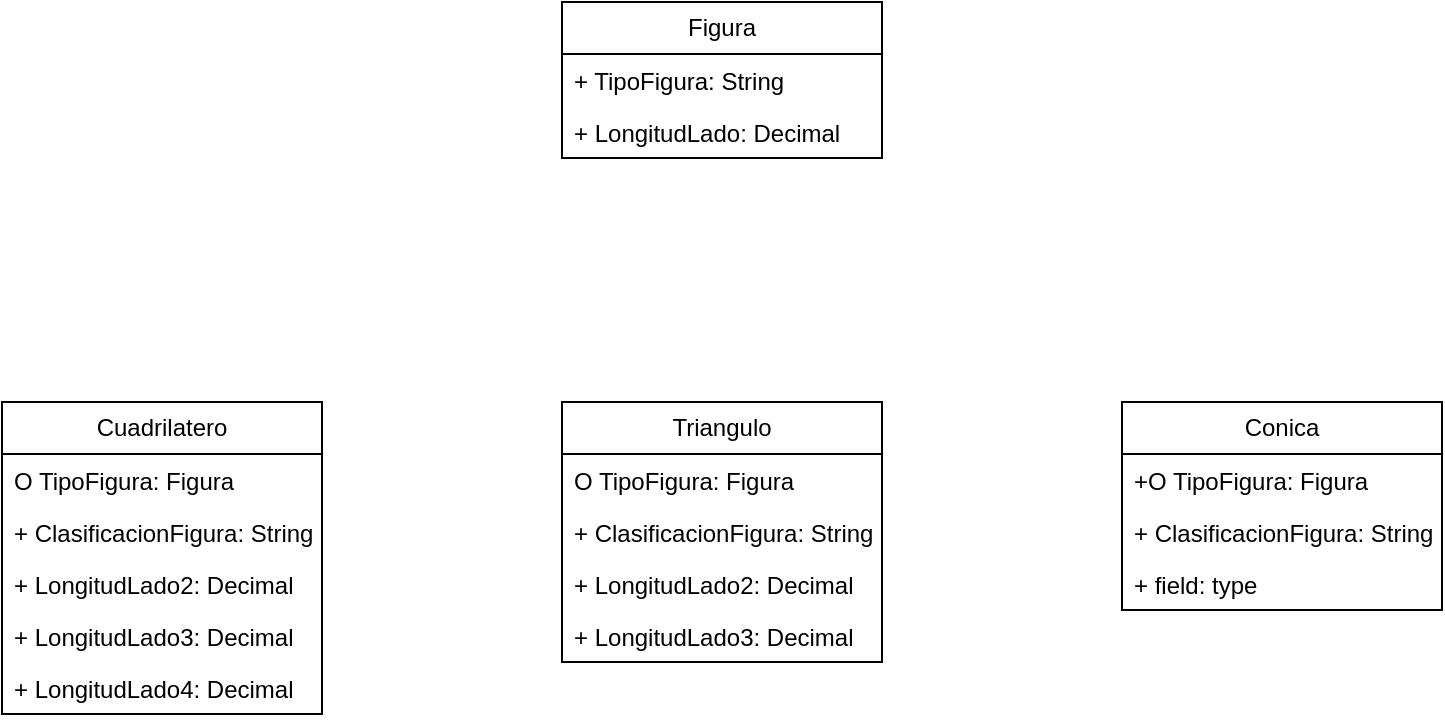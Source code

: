 <mxfile version="24.2.2" type="github">
  <diagram name="Page-1" id="c4acf3e9-155e-7222-9cf6-157b1a14988f">
    <mxGraphModel dx="1050" dy="564" grid="1" gridSize="10" guides="1" tooltips="1" connect="1" arrows="1" fold="1" page="1" pageScale="1" pageWidth="850" pageHeight="1100" background="none" math="0" shadow="0">
      <root>
        <mxCell id="0" />
        <mxCell id="1" parent="0" />
        <mxCell id="8RnnDRSXlexf_g840mKL-1" value="Figura" style="swimlane;fontStyle=0;childLayout=stackLayout;horizontal=1;startSize=26;fillColor=none;horizontalStack=0;resizeParent=1;resizeParentMax=0;resizeLast=0;collapsible=1;marginBottom=0;whiteSpace=wrap;html=1;" vertex="1" parent="1">
          <mxGeometry x="320" y="40" width="160" height="78" as="geometry" />
        </mxCell>
        <mxCell id="8RnnDRSXlexf_g840mKL-2" value="+ TipoFigura: String&lt;div&gt;&lt;br&gt;&lt;/div&gt;" style="text;strokeColor=none;fillColor=none;align=left;verticalAlign=top;spacingLeft=4;spacingRight=4;overflow=hidden;rotatable=0;points=[[0,0.5],[1,0.5]];portConstraint=eastwest;whiteSpace=wrap;html=1;" vertex="1" parent="8RnnDRSXlexf_g840mKL-1">
          <mxGeometry y="26" width="160" height="26" as="geometry" />
        </mxCell>
        <mxCell id="8RnnDRSXlexf_g840mKL-3" value="+ LongitudLado: Decimal" style="text;strokeColor=none;fillColor=none;align=left;verticalAlign=top;spacingLeft=4;spacingRight=4;overflow=hidden;rotatable=0;points=[[0,0.5],[1,0.5]];portConstraint=eastwest;whiteSpace=wrap;html=1;" vertex="1" parent="8RnnDRSXlexf_g840mKL-1">
          <mxGeometry y="52" width="160" height="26" as="geometry" />
        </mxCell>
        <mxCell id="8RnnDRSXlexf_g840mKL-14" value="Cuadrilatero" style="swimlane;fontStyle=0;childLayout=stackLayout;horizontal=1;startSize=26;fillColor=none;horizontalStack=0;resizeParent=1;resizeParentMax=0;resizeLast=0;collapsible=1;marginBottom=0;whiteSpace=wrap;html=1;" vertex="1" parent="1">
          <mxGeometry x="40" y="240" width="160" height="156" as="geometry" />
        </mxCell>
        <mxCell id="8RnnDRSXlexf_g840mKL-15" value="O TipoFigura: Figura" style="text;strokeColor=none;fillColor=none;align=left;verticalAlign=top;spacingLeft=4;spacingRight=4;overflow=hidden;rotatable=0;points=[[0,0.5],[1,0.5]];portConstraint=eastwest;whiteSpace=wrap;html=1;" vertex="1" parent="8RnnDRSXlexf_g840mKL-14">
          <mxGeometry y="26" width="160" height="26" as="geometry" />
        </mxCell>
        <mxCell id="8RnnDRSXlexf_g840mKL-26" value="+ ClasificacionFigura: String" style="text;strokeColor=none;fillColor=none;align=left;verticalAlign=top;spacingLeft=4;spacingRight=4;overflow=hidden;rotatable=0;points=[[0,0.5],[1,0.5]];portConstraint=eastwest;whiteSpace=wrap;html=1;" vertex="1" parent="8RnnDRSXlexf_g840mKL-14">
          <mxGeometry y="52" width="160" height="26" as="geometry" />
        </mxCell>
        <mxCell id="8RnnDRSXlexf_g840mKL-16" value="+ LongitudLado2: Decimal&lt;div&gt;&lt;br&gt;&lt;/div&gt;" style="text;strokeColor=none;fillColor=none;align=left;verticalAlign=top;spacingLeft=4;spacingRight=4;overflow=hidden;rotatable=0;points=[[0,0.5],[1,0.5]];portConstraint=eastwest;whiteSpace=wrap;html=1;" vertex="1" parent="8RnnDRSXlexf_g840mKL-14">
          <mxGeometry y="78" width="160" height="26" as="geometry" />
        </mxCell>
        <mxCell id="8RnnDRSXlexf_g840mKL-19" value="+ LongitudLado3: Decimal" style="text;strokeColor=none;fillColor=none;align=left;verticalAlign=top;spacingLeft=4;spacingRight=4;overflow=hidden;rotatable=0;points=[[0,0.5],[1,0.5]];portConstraint=eastwest;whiteSpace=wrap;html=1;" vertex="1" parent="8RnnDRSXlexf_g840mKL-14">
          <mxGeometry y="104" width="160" height="26" as="geometry" />
        </mxCell>
        <mxCell id="8RnnDRSXlexf_g840mKL-17" value="+ LongitudLado4: Decimal" style="text;strokeColor=none;fillColor=none;align=left;verticalAlign=top;spacingLeft=4;spacingRight=4;overflow=hidden;rotatable=0;points=[[0,0.5],[1,0.5]];portConstraint=eastwest;whiteSpace=wrap;html=1;" vertex="1" parent="8RnnDRSXlexf_g840mKL-14">
          <mxGeometry y="130" width="160" height="26" as="geometry" />
        </mxCell>
        <mxCell id="8RnnDRSXlexf_g840mKL-20" value="Triangulo" style="swimlane;fontStyle=0;childLayout=stackLayout;horizontal=1;startSize=26;fillColor=none;horizontalStack=0;resizeParent=1;resizeParentMax=0;resizeLast=0;collapsible=1;marginBottom=0;whiteSpace=wrap;html=1;" vertex="1" parent="1">
          <mxGeometry x="320" y="240" width="160" height="130" as="geometry" />
        </mxCell>
        <mxCell id="8RnnDRSXlexf_g840mKL-21" value="O TipoFigura: Figura" style="text;strokeColor=none;fillColor=none;align=left;verticalAlign=top;spacingLeft=4;spacingRight=4;overflow=hidden;rotatable=0;points=[[0,0.5],[1,0.5]];portConstraint=eastwest;whiteSpace=wrap;html=1;" vertex="1" parent="8RnnDRSXlexf_g840mKL-20">
          <mxGeometry y="26" width="160" height="26" as="geometry" />
        </mxCell>
        <mxCell id="8RnnDRSXlexf_g840mKL-22" value="+ ClasificacionFigura: String" style="text;strokeColor=none;fillColor=none;align=left;verticalAlign=top;spacingLeft=4;spacingRight=4;overflow=hidden;rotatable=0;points=[[0,0.5],[1,0.5]];portConstraint=eastwest;whiteSpace=wrap;html=1;" vertex="1" parent="8RnnDRSXlexf_g840mKL-20">
          <mxGeometry y="52" width="160" height="26" as="geometry" />
        </mxCell>
        <mxCell id="8RnnDRSXlexf_g840mKL-23" value="+ LongitudLado2: Decimal" style="text;strokeColor=none;fillColor=none;align=left;verticalAlign=top;spacingLeft=4;spacingRight=4;overflow=hidden;rotatable=0;points=[[0,0.5],[1,0.5]];portConstraint=eastwest;whiteSpace=wrap;html=1;" vertex="1" parent="8RnnDRSXlexf_g840mKL-20">
          <mxGeometry y="78" width="160" height="26" as="geometry" />
        </mxCell>
        <mxCell id="8RnnDRSXlexf_g840mKL-24" value="+ LongitudLado3: Decimal" style="text;strokeColor=none;fillColor=none;align=left;verticalAlign=top;spacingLeft=4;spacingRight=4;overflow=hidden;rotatable=0;points=[[0,0.5],[1,0.5]];portConstraint=eastwest;whiteSpace=wrap;html=1;" vertex="1" parent="8RnnDRSXlexf_g840mKL-20">
          <mxGeometry y="104" width="160" height="26" as="geometry" />
        </mxCell>
        <mxCell id="8RnnDRSXlexf_g840mKL-27" value="Conica" style="swimlane;fontStyle=0;childLayout=stackLayout;horizontal=1;startSize=26;fillColor=none;horizontalStack=0;resizeParent=1;resizeParentMax=0;resizeLast=0;collapsible=1;marginBottom=0;whiteSpace=wrap;html=1;" vertex="1" parent="1">
          <mxGeometry x="600" y="240" width="160" height="104" as="geometry" />
        </mxCell>
        <mxCell id="8RnnDRSXlexf_g840mKL-28" value="+O TipoFigura: Figura" style="text;strokeColor=none;fillColor=none;align=left;verticalAlign=top;spacingLeft=4;spacingRight=4;overflow=hidden;rotatable=0;points=[[0,0.5],[1,0.5]];portConstraint=eastwest;whiteSpace=wrap;html=1;" vertex="1" parent="8RnnDRSXlexf_g840mKL-27">
          <mxGeometry y="26" width="160" height="26" as="geometry" />
        </mxCell>
        <mxCell id="8RnnDRSXlexf_g840mKL-29" value="+ ClasificacionFigura: String" style="text;strokeColor=none;fillColor=none;align=left;verticalAlign=top;spacingLeft=4;spacingRight=4;overflow=hidden;rotatable=0;points=[[0,0.5],[1,0.5]];portConstraint=eastwest;whiteSpace=wrap;html=1;" vertex="1" parent="8RnnDRSXlexf_g840mKL-27">
          <mxGeometry y="52" width="160" height="26" as="geometry" />
        </mxCell>
        <mxCell id="8RnnDRSXlexf_g840mKL-30" value="+ field: type" style="text;strokeColor=none;fillColor=none;align=left;verticalAlign=top;spacingLeft=4;spacingRight=4;overflow=hidden;rotatable=0;points=[[0,0.5],[1,0.5]];portConstraint=eastwest;whiteSpace=wrap;html=1;" vertex="1" parent="8RnnDRSXlexf_g840mKL-27">
          <mxGeometry y="78" width="160" height="26" as="geometry" />
        </mxCell>
      </root>
    </mxGraphModel>
  </diagram>
</mxfile>
